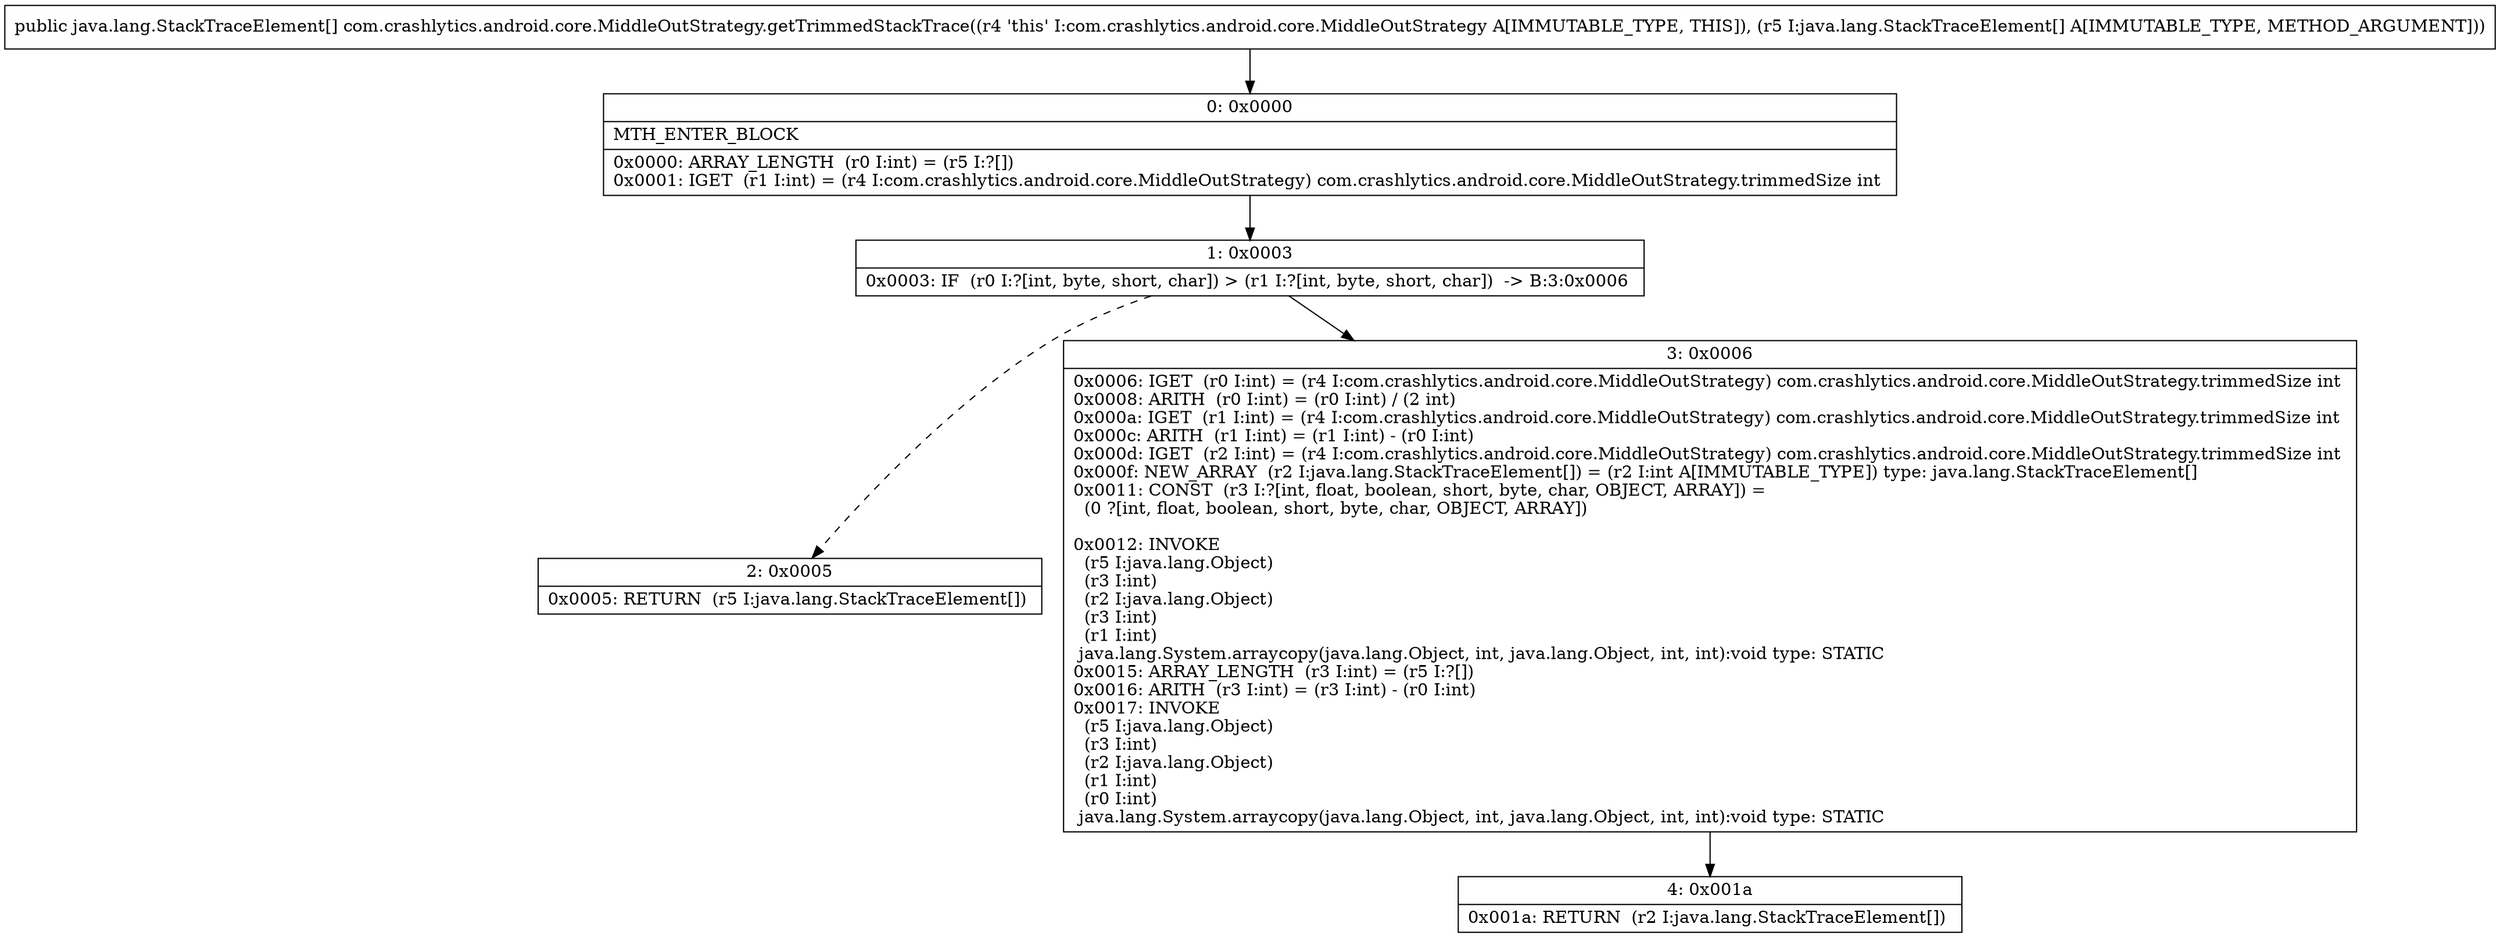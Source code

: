 digraph "CFG forcom.crashlytics.android.core.MiddleOutStrategy.getTrimmedStackTrace([Ljava\/lang\/StackTraceElement;)[Ljava\/lang\/StackTraceElement;" {
Node_0 [shape=record,label="{0\:\ 0x0000|MTH_ENTER_BLOCK\l|0x0000: ARRAY_LENGTH  (r0 I:int) = (r5 I:?[]) \l0x0001: IGET  (r1 I:int) = (r4 I:com.crashlytics.android.core.MiddleOutStrategy) com.crashlytics.android.core.MiddleOutStrategy.trimmedSize int \l}"];
Node_1 [shape=record,label="{1\:\ 0x0003|0x0003: IF  (r0 I:?[int, byte, short, char]) \> (r1 I:?[int, byte, short, char])  \-\> B:3:0x0006 \l}"];
Node_2 [shape=record,label="{2\:\ 0x0005|0x0005: RETURN  (r5 I:java.lang.StackTraceElement[]) \l}"];
Node_3 [shape=record,label="{3\:\ 0x0006|0x0006: IGET  (r0 I:int) = (r4 I:com.crashlytics.android.core.MiddleOutStrategy) com.crashlytics.android.core.MiddleOutStrategy.trimmedSize int \l0x0008: ARITH  (r0 I:int) = (r0 I:int) \/ (2 int) \l0x000a: IGET  (r1 I:int) = (r4 I:com.crashlytics.android.core.MiddleOutStrategy) com.crashlytics.android.core.MiddleOutStrategy.trimmedSize int \l0x000c: ARITH  (r1 I:int) = (r1 I:int) \- (r0 I:int) \l0x000d: IGET  (r2 I:int) = (r4 I:com.crashlytics.android.core.MiddleOutStrategy) com.crashlytics.android.core.MiddleOutStrategy.trimmedSize int \l0x000f: NEW_ARRAY  (r2 I:java.lang.StackTraceElement[]) = (r2 I:int A[IMMUTABLE_TYPE]) type: java.lang.StackTraceElement[] \l0x0011: CONST  (r3 I:?[int, float, boolean, short, byte, char, OBJECT, ARRAY]) = \l  (0 ?[int, float, boolean, short, byte, char, OBJECT, ARRAY])\l \l0x0012: INVOKE  \l  (r5 I:java.lang.Object)\l  (r3 I:int)\l  (r2 I:java.lang.Object)\l  (r3 I:int)\l  (r1 I:int)\l java.lang.System.arraycopy(java.lang.Object, int, java.lang.Object, int, int):void type: STATIC \l0x0015: ARRAY_LENGTH  (r3 I:int) = (r5 I:?[]) \l0x0016: ARITH  (r3 I:int) = (r3 I:int) \- (r0 I:int) \l0x0017: INVOKE  \l  (r5 I:java.lang.Object)\l  (r3 I:int)\l  (r2 I:java.lang.Object)\l  (r1 I:int)\l  (r0 I:int)\l java.lang.System.arraycopy(java.lang.Object, int, java.lang.Object, int, int):void type: STATIC \l}"];
Node_4 [shape=record,label="{4\:\ 0x001a|0x001a: RETURN  (r2 I:java.lang.StackTraceElement[]) \l}"];
MethodNode[shape=record,label="{public java.lang.StackTraceElement[] com.crashlytics.android.core.MiddleOutStrategy.getTrimmedStackTrace((r4 'this' I:com.crashlytics.android.core.MiddleOutStrategy A[IMMUTABLE_TYPE, THIS]), (r5 I:java.lang.StackTraceElement[] A[IMMUTABLE_TYPE, METHOD_ARGUMENT])) }"];
MethodNode -> Node_0;
Node_0 -> Node_1;
Node_1 -> Node_2[style=dashed];
Node_1 -> Node_3;
Node_3 -> Node_4;
}

